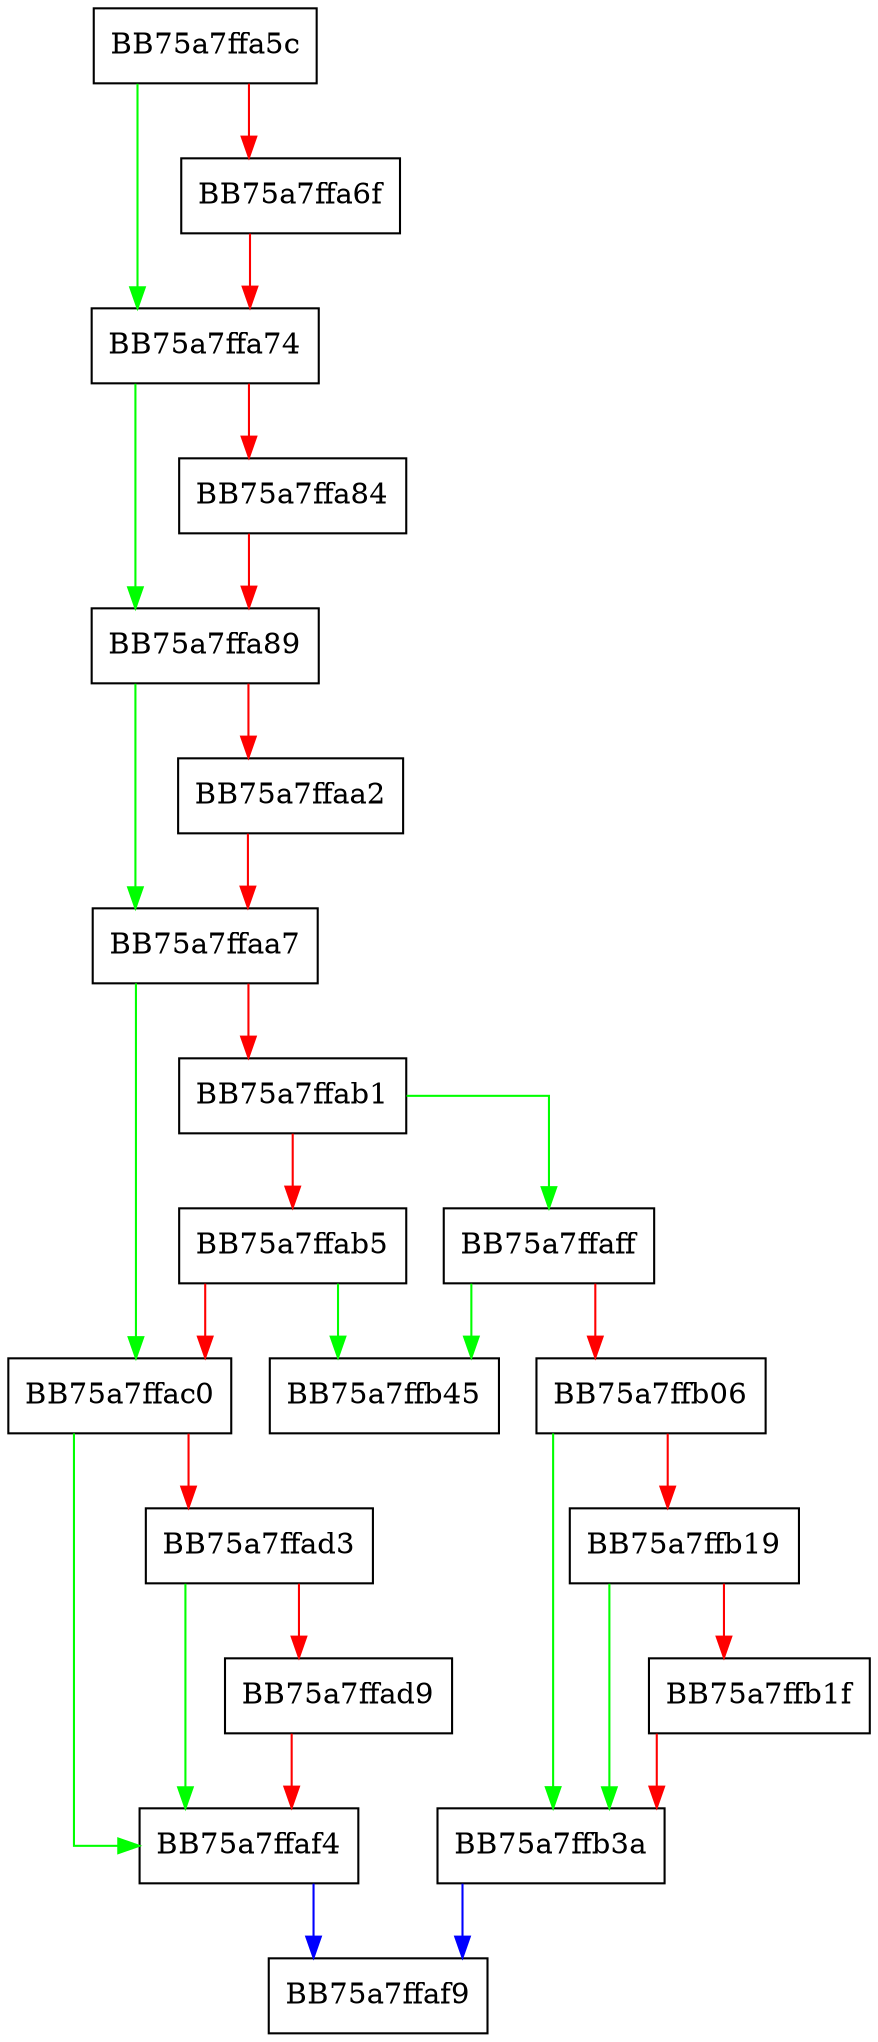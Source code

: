 digraph Remove {
  node [shape="box"];
  graph [splines=ortho];
  BB75a7ffa5c -> BB75a7ffa74 [color="green"];
  BB75a7ffa5c -> BB75a7ffa6f [color="red"];
  BB75a7ffa6f -> BB75a7ffa74 [color="red"];
  BB75a7ffa74 -> BB75a7ffa89 [color="green"];
  BB75a7ffa74 -> BB75a7ffa84 [color="red"];
  BB75a7ffa84 -> BB75a7ffa89 [color="red"];
  BB75a7ffa89 -> BB75a7ffaa7 [color="green"];
  BB75a7ffa89 -> BB75a7ffaa2 [color="red"];
  BB75a7ffaa2 -> BB75a7ffaa7 [color="red"];
  BB75a7ffaa7 -> BB75a7ffac0 [color="green"];
  BB75a7ffaa7 -> BB75a7ffab1 [color="red"];
  BB75a7ffab1 -> BB75a7ffaff [color="green"];
  BB75a7ffab1 -> BB75a7ffab5 [color="red"];
  BB75a7ffab5 -> BB75a7ffb45 [color="green"];
  BB75a7ffab5 -> BB75a7ffac0 [color="red"];
  BB75a7ffac0 -> BB75a7ffaf4 [color="green"];
  BB75a7ffac0 -> BB75a7ffad3 [color="red"];
  BB75a7ffad3 -> BB75a7ffaf4 [color="green"];
  BB75a7ffad3 -> BB75a7ffad9 [color="red"];
  BB75a7ffad9 -> BB75a7ffaf4 [color="red"];
  BB75a7ffaf4 -> BB75a7ffaf9 [color="blue"];
  BB75a7ffaff -> BB75a7ffb45 [color="green"];
  BB75a7ffaff -> BB75a7ffb06 [color="red"];
  BB75a7ffb06 -> BB75a7ffb3a [color="green"];
  BB75a7ffb06 -> BB75a7ffb19 [color="red"];
  BB75a7ffb19 -> BB75a7ffb3a [color="green"];
  BB75a7ffb19 -> BB75a7ffb1f [color="red"];
  BB75a7ffb1f -> BB75a7ffb3a [color="red"];
  BB75a7ffb3a -> BB75a7ffaf9 [color="blue"];
}